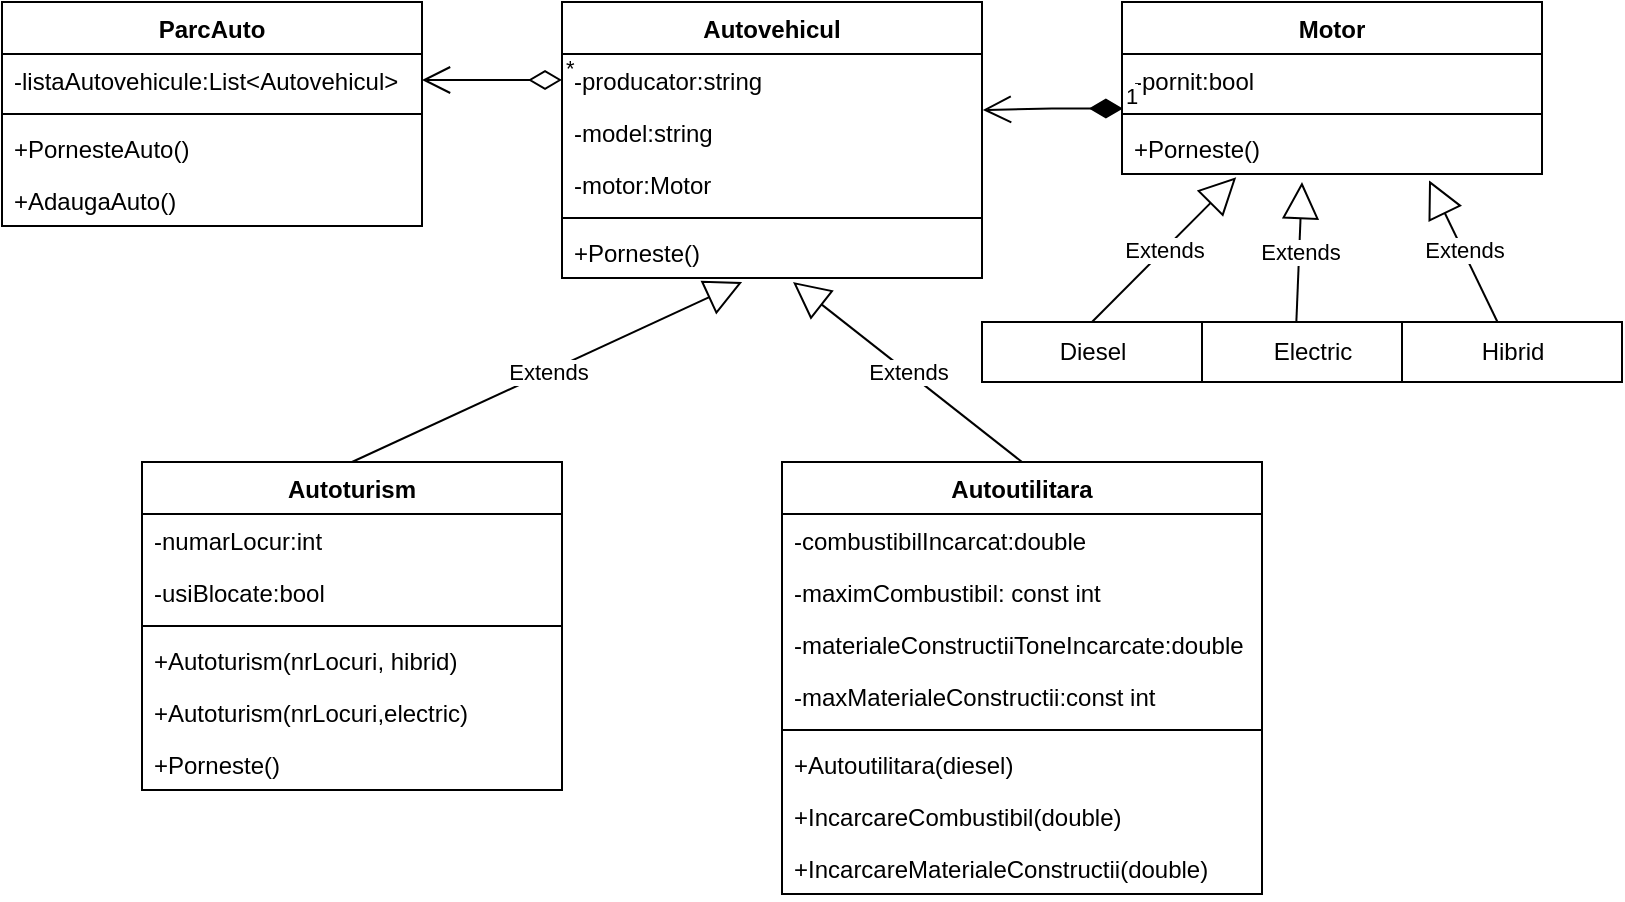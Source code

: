 <mxfile version="20.0.1" type="github">
  <diagram id="RyyQBGNRAv5ts73wHi6L" name="Page-1">
    <mxGraphModel dx="1038" dy="546" grid="1" gridSize="10" guides="1" tooltips="1" connect="1" arrows="1" fold="1" page="1" pageScale="1" pageWidth="827" pageHeight="1169" math="0" shadow="0">
      <root>
        <mxCell id="0" />
        <mxCell id="1" parent="0" />
        <mxCell id="h4qL8A6vv0QvNdhWzOXv-1" value="ParcAuto" style="swimlane;fontStyle=1;align=center;verticalAlign=top;childLayout=stackLayout;horizontal=1;startSize=26;horizontalStack=0;resizeParent=1;resizeParentMax=0;resizeLast=0;collapsible=1;marginBottom=0;" vertex="1" parent="1">
          <mxGeometry x="10" y="10" width="210" height="112" as="geometry" />
        </mxCell>
        <mxCell id="h4qL8A6vv0QvNdhWzOXv-2" value="-listaAutovehicule:List&lt;Autovehicul&gt;" style="text;strokeColor=none;fillColor=none;align=left;verticalAlign=top;spacingLeft=4;spacingRight=4;overflow=hidden;rotatable=0;points=[[0,0.5],[1,0.5]];portConstraint=eastwest;" vertex="1" parent="h4qL8A6vv0QvNdhWzOXv-1">
          <mxGeometry y="26" width="210" height="26" as="geometry" />
        </mxCell>
        <mxCell id="h4qL8A6vv0QvNdhWzOXv-3" value="" style="line;strokeWidth=1;fillColor=none;align=left;verticalAlign=middle;spacingTop=-1;spacingLeft=3;spacingRight=3;rotatable=0;labelPosition=right;points=[];portConstraint=eastwest;" vertex="1" parent="h4qL8A6vv0QvNdhWzOXv-1">
          <mxGeometry y="52" width="210" height="8" as="geometry" />
        </mxCell>
        <mxCell id="h4qL8A6vv0QvNdhWzOXv-5" value="+PornesteAuto()" style="text;strokeColor=none;fillColor=none;align=left;verticalAlign=top;spacingLeft=4;spacingRight=4;overflow=hidden;rotatable=0;points=[[0,0.5],[1,0.5]];portConstraint=eastwest;" vertex="1" parent="h4qL8A6vv0QvNdhWzOXv-1">
          <mxGeometry y="60" width="210" height="26" as="geometry" />
        </mxCell>
        <mxCell id="h4qL8A6vv0QvNdhWzOXv-4" value="+AdaugaAuto()" style="text;strokeColor=none;fillColor=none;align=left;verticalAlign=top;spacingLeft=4;spacingRight=4;overflow=hidden;rotatable=0;points=[[0,0.5],[1,0.5]];portConstraint=eastwest;" vertex="1" parent="h4qL8A6vv0QvNdhWzOXv-1">
          <mxGeometry y="86" width="210" height="26" as="geometry" />
        </mxCell>
        <mxCell id="h4qL8A6vv0QvNdhWzOXv-6" value="Autovehicul" style="swimlane;fontStyle=1;align=center;verticalAlign=top;childLayout=stackLayout;horizontal=1;startSize=26;horizontalStack=0;resizeParent=1;resizeParentMax=0;resizeLast=0;collapsible=1;marginBottom=0;" vertex="1" parent="1">
          <mxGeometry x="290" y="10" width="210" height="138" as="geometry" />
        </mxCell>
        <mxCell id="h4qL8A6vv0QvNdhWzOXv-7" value="-producator:string" style="text;strokeColor=none;fillColor=none;align=left;verticalAlign=top;spacingLeft=4;spacingRight=4;overflow=hidden;rotatable=0;points=[[0,0.5],[1,0.5]];portConstraint=eastwest;" vertex="1" parent="h4qL8A6vv0QvNdhWzOXv-6">
          <mxGeometry y="26" width="210" height="26" as="geometry" />
        </mxCell>
        <mxCell id="h4qL8A6vv0QvNdhWzOXv-12" value="-model:string" style="text;strokeColor=none;fillColor=none;align=left;verticalAlign=top;spacingLeft=4;spacingRight=4;overflow=hidden;rotatable=0;points=[[0,0.5],[1,0.5]];portConstraint=eastwest;" vertex="1" parent="h4qL8A6vv0QvNdhWzOXv-6">
          <mxGeometry y="52" width="210" height="26" as="geometry" />
        </mxCell>
        <mxCell id="h4qL8A6vv0QvNdhWzOXv-11" value="-motor:Motor" style="text;strokeColor=none;fillColor=none;align=left;verticalAlign=top;spacingLeft=4;spacingRight=4;overflow=hidden;rotatable=0;points=[[0,0.5],[1,0.5]];portConstraint=eastwest;" vertex="1" parent="h4qL8A6vv0QvNdhWzOXv-6">
          <mxGeometry y="78" width="210" height="26" as="geometry" />
        </mxCell>
        <mxCell id="h4qL8A6vv0QvNdhWzOXv-8" value="" style="line;strokeWidth=1;fillColor=none;align=left;verticalAlign=middle;spacingTop=-1;spacingLeft=3;spacingRight=3;rotatable=0;labelPosition=right;points=[];portConstraint=eastwest;" vertex="1" parent="h4qL8A6vv0QvNdhWzOXv-6">
          <mxGeometry y="104" width="210" height="8" as="geometry" />
        </mxCell>
        <mxCell id="h4qL8A6vv0QvNdhWzOXv-9" value="+Porneste()" style="text;strokeColor=none;fillColor=none;align=left;verticalAlign=top;spacingLeft=4;spacingRight=4;overflow=hidden;rotatable=0;points=[[0,0.5],[1,0.5]];portConstraint=eastwest;" vertex="1" parent="h4qL8A6vv0QvNdhWzOXv-6">
          <mxGeometry y="112" width="210" height="26" as="geometry" />
        </mxCell>
        <mxCell id="h4qL8A6vv0QvNdhWzOXv-13" value="Motor" style="swimlane;fontStyle=1;align=center;verticalAlign=top;childLayout=stackLayout;horizontal=1;startSize=26;horizontalStack=0;resizeParent=1;resizeParentMax=0;resizeLast=0;collapsible=1;marginBottom=0;" vertex="1" parent="1">
          <mxGeometry x="570" y="10" width="210" height="86" as="geometry" />
        </mxCell>
        <mxCell id="h4qL8A6vv0QvNdhWzOXv-14" value="-pornit:bool" style="text;strokeColor=none;fillColor=none;align=left;verticalAlign=top;spacingLeft=4;spacingRight=4;overflow=hidden;rotatable=0;points=[[0,0.5],[1,0.5]];portConstraint=eastwest;" vertex="1" parent="h4qL8A6vv0QvNdhWzOXv-13">
          <mxGeometry y="26" width="210" height="26" as="geometry" />
        </mxCell>
        <mxCell id="h4qL8A6vv0QvNdhWzOXv-15" value="" style="line;strokeWidth=1;fillColor=none;align=left;verticalAlign=middle;spacingTop=-1;spacingLeft=3;spacingRight=3;rotatable=0;labelPosition=right;points=[];portConstraint=eastwest;" vertex="1" parent="h4qL8A6vv0QvNdhWzOXv-13">
          <mxGeometry y="52" width="210" height="8" as="geometry" />
        </mxCell>
        <mxCell id="h4qL8A6vv0QvNdhWzOXv-16" value="+Porneste()" style="text;strokeColor=none;fillColor=none;align=left;verticalAlign=top;spacingLeft=4;spacingRight=4;overflow=hidden;rotatable=0;points=[[0,0.5],[1,0.5]];portConstraint=eastwest;" vertex="1" parent="h4qL8A6vv0QvNdhWzOXv-13">
          <mxGeometry y="60" width="210" height="26" as="geometry" />
        </mxCell>
        <mxCell id="h4qL8A6vv0QvNdhWzOXv-21" value="Electric" style="html=1;" vertex="1" parent="1">
          <mxGeometry x="610" y="170" width="110" height="30" as="geometry" />
        </mxCell>
        <mxCell id="h4qL8A6vv0QvNdhWzOXv-22" value="Diesel" style="html=1;" vertex="1" parent="1">
          <mxGeometry x="500" y="170" width="110" height="30" as="geometry" />
        </mxCell>
        <mxCell id="h4qL8A6vv0QvNdhWzOXv-23" value="Hibrid" style="html=1;" vertex="1" parent="1">
          <mxGeometry x="710" y="170" width="110" height="30" as="geometry" />
        </mxCell>
        <mxCell id="h4qL8A6vv0QvNdhWzOXv-24" value="Extends" style="endArrow=block;endSize=16;endFill=0;html=1;rounded=0;entryX=0.731;entryY=1.123;entryDx=0;entryDy=0;entryPerimeter=0;" edge="1" parent="1" source="h4qL8A6vv0QvNdhWzOXv-23" target="h4qL8A6vv0QvNdhWzOXv-16">
          <mxGeometry width="160" relative="1" as="geometry">
            <mxPoint x="330" y="380" as="sourcePoint" />
            <mxPoint x="490" y="380" as="targetPoint" />
          </mxGeometry>
        </mxCell>
        <mxCell id="h4qL8A6vv0QvNdhWzOXv-25" value="Extends" style="endArrow=block;endSize=16;endFill=0;html=1;rounded=0;exitX=0.429;exitY=-0.013;exitDx=0;exitDy=0;exitPerimeter=0;" edge="1" parent="1" source="h4qL8A6vv0QvNdhWzOXv-21">
          <mxGeometry width="160" relative="1" as="geometry">
            <mxPoint x="330" y="280" as="sourcePoint" />
            <mxPoint x="660" y="100" as="targetPoint" />
          </mxGeometry>
        </mxCell>
        <mxCell id="h4qL8A6vv0QvNdhWzOXv-26" value="Extends" style="endArrow=block;endSize=16;endFill=0;html=1;rounded=0;entryX=0.272;entryY=1.062;entryDx=0;entryDy=0;entryPerimeter=0;exitX=0.5;exitY=0;exitDx=0;exitDy=0;" edge="1" parent="1" source="h4qL8A6vv0QvNdhWzOXv-22" target="h4qL8A6vv0QvNdhWzOXv-16">
          <mxGeometry width="160" relative="1" as="geometry">
            <mxPoint x="570" y="120" as="sourcePoint" />
            <mxPoint x="680" y="110" as="targetPoint" />
            <mxPoint as="offset" />
          </mxGeometry>
        </mxCell>
        <mxCell id="h4qL8A6vv0QvNdhWzOXv-27" value="Autoturism" style="swimlane;fontStyle=1;align=center;verticalAlign=top;childLayout=stackLayout;horizontal=1;startSize=26;horizontalStack=0;resizeParent=1;resizeParentMax=0;resizeLast=0;collapsible=1;marginBottom=0;" vertex="1" parent="1">
          <mxGeometry x="80" y="240" width="210" height="164" as="geometry" />
        </mxCell>
        <mxCell id="h4qL8A6vv0QvNdhWzOXv-28" value="-numarLocur:int" style="text;strokeColor=none;fillColor=none;align=left;verticalAlign=top;spacingLeft=4;spacingRight=4;overflow=hidden;rotatable=0;points=[[0,0.5],[1,0.5]];portConstraint=eastwest;" vertex="1" parent="h4qL8A6vv0QvNdhWzOXv-27">
          <mxGeometry y="26" width="210" height="26" as="geometry" />
        </mxCell>
        <mxCell id="h4qL8A6vv0QvNdhWzOXv-32" value="-usiBlocate:bool" style="text;strokeColor=none;fillColor=none;align=left;verticalAlign=top;spacingLeft=4;spacingRight=4;overflow=hidden;rotatable=0;points=[[0,0.5],[1,0.5]];portConstraint=eastwest;" vertex="1" parent="h4qL8A6vv0QvNdhWzOXv-27">
          <mxGeometry y="52" width="210" height="26" as="geometry" />
        </mxCell>
        <mxCell id="h4qL8A6vv0QvNdhWzOXv-29" value="" style="line;strokeWidth=1;fillColor=none;align=left;verticalAlign=middle;spacingTop=-1;spacingLeft=3;spacingRight=3;rotatable=0;labelPosition=right;points=[];portConstraint=eastwest;" vertex="1" parent="h4qL8A6vv0QvNdhWzOXv-27">
          <mxGeometry y="78" width="210" height="8" as="geometry" />
        </mxCell>
        <mxCell id="h4qL8A6vv0QvNdhWzOXv-31" value="+Autoturism(nrLocuri, hibrid)" style="text;strokeColor=none;fillColor=none;align=left;verticalAlign=top;spacingLeft=4;spacingRight=4;overflow=hidden;rotatable=0;points=[[0,0.5],[1,0.5]];portConstraint=eastwest;" vertex="1" parent="h4qL8A6vv0QvNdhWzOXv-27">
          <mxGeometry y="86" width="210" height="26" as="geometry" />
        </mxCell>
        <mxCell id="h4qL8A6vv0QvNdhWzOXv-33" value="+Autoturism(nrLocuri,electric)" style="text;strokeColor=none;fillColor=none;align=left;verticalAlign=top;spacingLeft=4;spacingRight=4;overflow=hidden;rotatable=0;points=[[0,0.5],[1,0.5]];portConstraint=eastwest;" vertex="1" parent="h4qL8A6vv0QvNdhWzOXv-27">
          <mxGeometry y="112" width="210" height="26" as="geometry" />
        </mxCell>
        <mxCell id="h4qL8A6vv0QvNdhWzOXv-30" value="+Porneste()" style="text;strokeColor=none;fillColor=none;align=left;verticalAlign=top;spacingLeft=4;spacingRight=4;overflow=hidden;rotatable=0;points=[[0,0.5],[1,0.5]];portConstraint=eastwest;" vertex="1" parent="h4qL8A6vv0QvNdhWzOXv-27">
          <mxGeometry y="138" width="210" height="26" as="geometry" />
        </mxCell>
        <mxCell id="h4qL8A6vv0QvNdhWzOXv-34" value="Autoutilitara" style="swimlane;fontStyle=1;align=center;verticalAlign=top;childLayout=stackLayout;horizontal=1;startSize=26;horizontalStack=0;resizeParent=1;resizeParentMax=0;resizeLast=0;collapsible=1;marginBottom=0;" vertex="1" parent="1">
          <mxGeometry x="400" y="240" width="240" height="216" as="geometry" />
        </mxCell>
        <mxCell id="h4qL8A6vv0QvNdhWzOXv-35" value="-combustibilIncarcat:double" style="text;strokeColor=none;fillColor=none;align=left;verticalAlign=top;spacingLeft=4;spacingRight=4;overflow=hidden;rotatable=0;points=[[0,0.5],[1,0.5]];portConstraint=eastwest;" vertex="1" parent="h4qL8A6vv0QvNdhWzOXv-34">
          <mxGeometry y="26" width="240" height="26" as="geometry" />
        </mxCell>
        <mxCell id="h4qL8A6vv0QvNdhWzOXv-42" value="-maximCombustibil: const int" style="text;strokeColor=none;fillColor=none;align=left;verticalAlign=top;spacingLeft=4;spacingRight=4;overflow=hidden;rotatable=0;points=[[0,0.5],[1,0.5]];portConstraint=eastwest;" vertex="1" parent="h4qL8A6vv0QvNdhWzOXv-34">
          <mxGeometry y="52" width="240" height="26" as="geometry" />
        </mxCell>
        <mxCell id="h4qL8A6vv0QvNdhWzOXv-41" value="-materialeConstructiiToneIncarcate:double" style="text;strokeColor=none;fillColor=none;align=left;verticalAlign=top;spacingLeft=4;spacingRight=4;overflow=hidden;rotatable=0;points=[[0,0.5],[1,0.5]];portConstraint=eastwest;" vertex="1" parent="h4qL8A6vv0QvNdhWzOXv-34">
          <mxGeometry y="78" width="240" height="26" as="geometry" />
        </mxCell>
        <mxCell id="h4qL8A6vv0QvNdhWzOXv-36" value="-maxMaterialeConstructii:const int" style="text;strokeColor=none;fillColor=none;align=left;verticalAlign=top;spacingLeft=4;spacingRight=4;overflow=hidden;rotatable=0;points=[[0,0.5],[1,0.5]];portConstraint=eastwest;" vertex="1" parent="h4qL8A6vv0QvNdhWzOXv-34">
          <mxGeometry y="104" width="240" height="26" as="geometry" />
        </mxCell>
        <mxCell id="h4qL8A6vv0QvNdhWzOXv-37" value="" style="line;strokeWidth=1;fillColor=none;align=left;verticalAlign=middle;spacingTop=-1;spacingLeft=3;spacingRight=3;rotatable=0;labelPosition=right;points=[];portConstraint=eastwest;" vertex="1" parent="h4qL8A6vv0QvNdhWzOXv-34">
          <mxGeometry y="130" width="240" height="8" as="geometry" />
        </mxCell>
        <mxCell id="h4qL8A6vv0QvNdhWzOXv-38" value="+Autoutilitara(diesel)" style="text;strokeColor=none;fillColor=none;align=left;verticalAlign=top;spacingLeft=4;spacingRight=4;overflow=hidden;rotatable=0;points=[[0,0.5],[1,0.5]];portConstraint=eastwest;" vertex="1" parent="h4qL8A6vv0QvNdhWzOXv-34">
          <mxGeometry y="138" width="240" height="26" as="geometry" />
        </mxCell>
        <mxCell id="h4qL8A6vv0QvNdhWzOXv-39" value="+IncarcareCombustibil(double)" style="text;strokeColor=none;fillColor=none;align=left;verticalAlign=top;spacingLeft=4;spacingRight=4;overflow=hidden;rotatable=0;points=[[0,0.5],[1,0.5]];portConstraint=eastwest;" vertex="1" parent="h4qL8A6vv0QvNdhWzOXv-34">
          <mxGeometry y="164" width="240" height="26" as="geometry" />
        </mxCell>
        <mxCell id="h4qL8A6vv0QvNdhWzOXv-40" value="+IncarcareMaterialeConstructii(double)" style="text;strokeColor=none;fillColor=none;align=left;verticalAlign=top;spacingLeft=4;spacingRight=4;overflow=hidden;rotatable=0;points=[[0,0.5],[1,0.5]];portConstraint=eastwest;" vertex="1" parent="h4qL8A6vv0QvNdhWzOXv-34">
          <mxGeometry y="190" width="240" height="26" as="geometry" />
        </mxCell>
        <mxCell id="h4qL8A6vv0QvNdhWzOXv-43" value="Extends" style="endArrow=block;endSize=16;endFill=0;html=1;rounded=0;entryX=0.55;entryY=1.077;entryDx=0;entryDy=0;entryPerimeter=0;exitX=0.5;exitY=0;exitDx=0;exitDy=0;" edge="1" parent="1" source="h4qL8A6vv0QvNdhWzOXv-34" target="h4qL8A6vv0QvNdhWzOXv-9">
          <mxGeometry width="160" relative="1" as="geometry">
            <mxPoint x="330" y="480" as="sourcePoint" />
            <mxPoint x="490" y="480" as="targetPoint" />
          </mxGeometry>
        </mxCell>
        <mxCell id="h4qL8A6vv0QvNdhWzOXv-44" value="Extends" style="endArrow=block;endSize=16;endFill=0;html=1;rounded=0;entryX=0.429;entryY=1.077;entryDx=0;entryDy=0;entryPerimeter=0;exitX=0.5;exitY=0;exitDx=0;exitDy=0;" edge="1" parent="1" source="h4qL8A6vv0QvNdhWzOXv-27" target="h4qL8A6vv0QvNdhWzOXv-9">
          <mxGeometry width="160" relative="1" as="geometry">
            <mxPoint x="240" y="560" as="sourcePoint" />
            <mxPoint x="400" y="560" as="targetPoint" />
          </mxGeometry>
        </mxCell>
        <mxCell id="h4qL8A6vv0QvNdhWzOXv-45" value="1" style="endArrow=open;html=1;endSize=12;startArrow=diamondThin;startSize=14;startFill=1;edgeStyle=orthogonalEdgeStyle;align=left;verticalAlign=bottom;rounded=0;entryX=1.002;entryY=0.077;entryDx=0;entryDy=0;entryPerimeter=0;exitX=0.002;exitY=1.049;exitDx=0;exitDy=0;exitPerimeter=0;" edge="1" parent="1" source="h4qL8A6vv0QvNdhWzOXv-14" target="h4qL8A6vv0QvNdhWzOXv-12">
          <mxGeometry x="-1" y="3" relative="1" as="geometry">
            <mxPoint x="620" y="220" as="sourcePoint" />
            <mxPoint x="780" y="220" as="targetPoint" />
          </mxGeometry>
        </mxCell>
        <mxCell id="h4qL8A6vv0QvNdhWzOXv-46" value="*" style="endArrow=open;html=1;endSize=12;startArrow=diamondThin;startSize=14;startFill=0;edgeStyle=orthogonalEdgeStyle;align=left;verticalAlign=bottom;rounded=0;entryX=1;entryY=0.5;entryDx=0;entryDy=0;exitX=0;exitY=0.5;exitDx=0;exitDy=0;" edge="1" parent="1" source="h4qL8A6vv0QvNdhWzOXv-7" target="h4qL8A6vv0QvNdhWzOXv-2">
          <mxGeometry x="-1" y="3" relative="1" as="geometry">
            <mxPoint x="330" y="80" as="sourcePoint" />
            <mxPoint x="490" y="80" as="targetPoint" />
          </mxGeometry>
        </mxCell>
      </root>
    </mxGraphModel>
  </diagram>
</mxfile>
